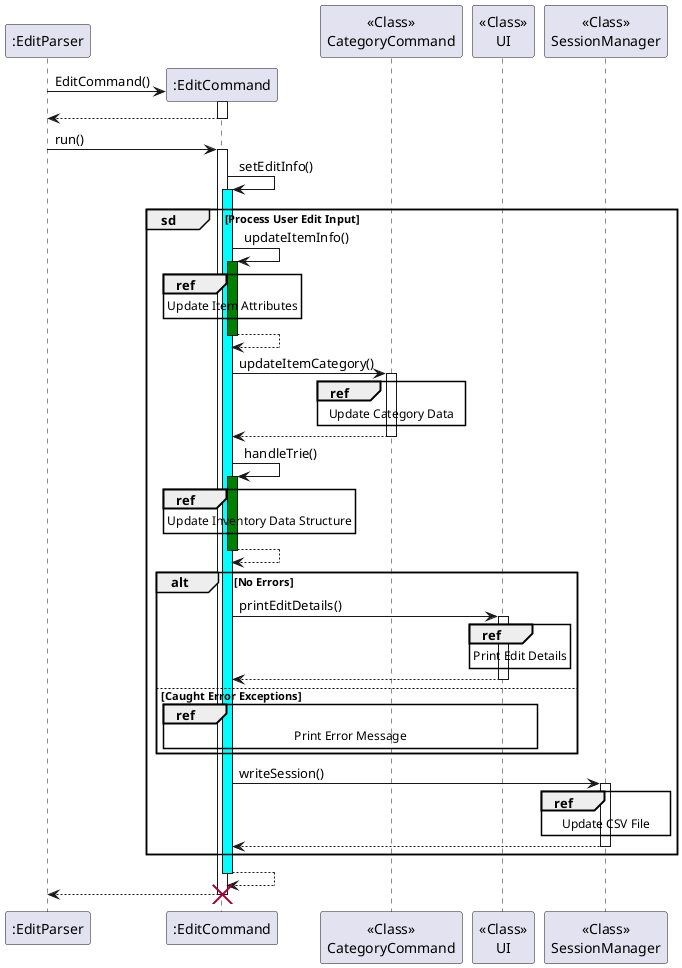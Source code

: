 @startuml
'https://plantuml.com/sequence-diagram

":EditParser" -> ":EditCommand" **:EditCommand()
activate ":EditCommand"
":EditCommand" --> ":EditParser"
deactivate ":EditCommand"
":EditParser" -> ":EditCommand": run()
activate ":EditCommand"
":EditCommand" -> ":EditCommand": setEditInfo()
activate ":EditCommand" #Cyan
group sd [Process User Edit Input]
    ":EditCommand"->":EditCommand": updateItemInfo()
    activate ":EditCommand" #Green
    ref over ":EditCommand": Update Item Attributes
    ":EditCommand"-->":EditCommand"
    deactivate ":EditCommand"
    ":EditCommand" -> "<<Class>>\nCategoryCommand": updateItemCategory()
    activate "<<Class>>\nCategoryCommand"
    ref over "<<Class>>\nCategoryCommand": Update Category Data
    "<<Class>>\nCategoryCommand" --> ":EditCommand"
    deactivate "<<Class>>\nCategoryCommand"
    ":EditCommand"->":EditCommand": handleTrie()
    activate ":EditCommand" #Green
    ref over ":EditCommand": Update Inventory Data Structure
    ":EditCommand"-->":EditCommand"
    deactivate ":EditCommand"
    alt No Errors
        ":EditCommand" -> "<<Class>>\nUI":printEditDetails()
        activate "<<Class>>\nUI"
        ref over "<<Class>>\nUI":Print Edit Details
        "<<Class>>\nUI" --> ":EditCommand"
        deactivate "<<Class>>\nUI"
    else Caught Error Exceptions
        ref over ":EditCommand","<<Class>>\nUI": Print Error Message
    end
    ":EditCommand" -> "<<Class>>\nSessionManager": writeSession()
    activate "<<Class>>\nSessionManager"
    ref over "<<Class>>\nSessionManager": Update CSV File
    "<<Class>>\nSessionManager" --> ":EditCommand"
    deactivate "<<Class>>\nSessionManager"

end
":EditCommand" --> ":EditCommand"
deactivate ":EditCommand"
":EditCommand" --> ":EditParser"
destroy ":EditCommand"
@enduml